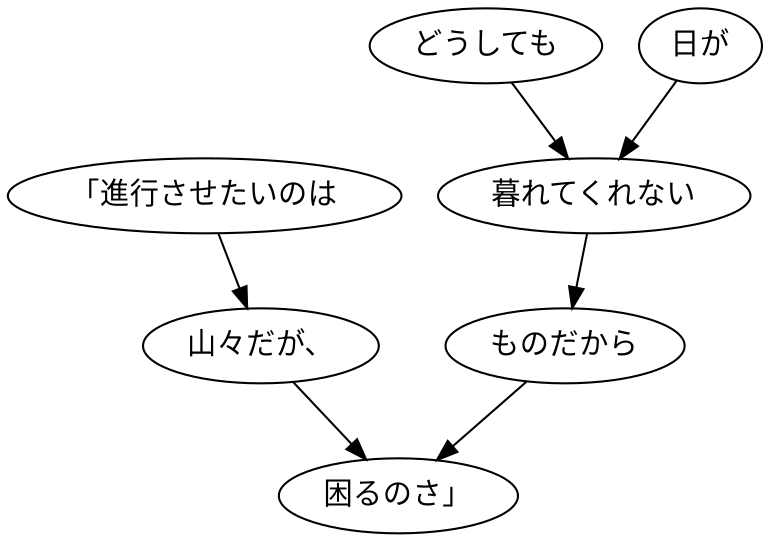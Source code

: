 digraph graph7993 {
	node0 [label="「進行させたいのは"];
	node1 [label="山々だが、"];
	node2 [label="どうしても"];
	node3 [label="日が"];
	node4 [label="暮れてくれない"];
	node5 [label="ものだから"];
	node6 [label="困るのさ」"];
	node0 -> node1;
	node1 -> node6;
	node2 -> node4;
	node3 -> node4;
	node4 -> node5;
	node5 -> node6;
}
